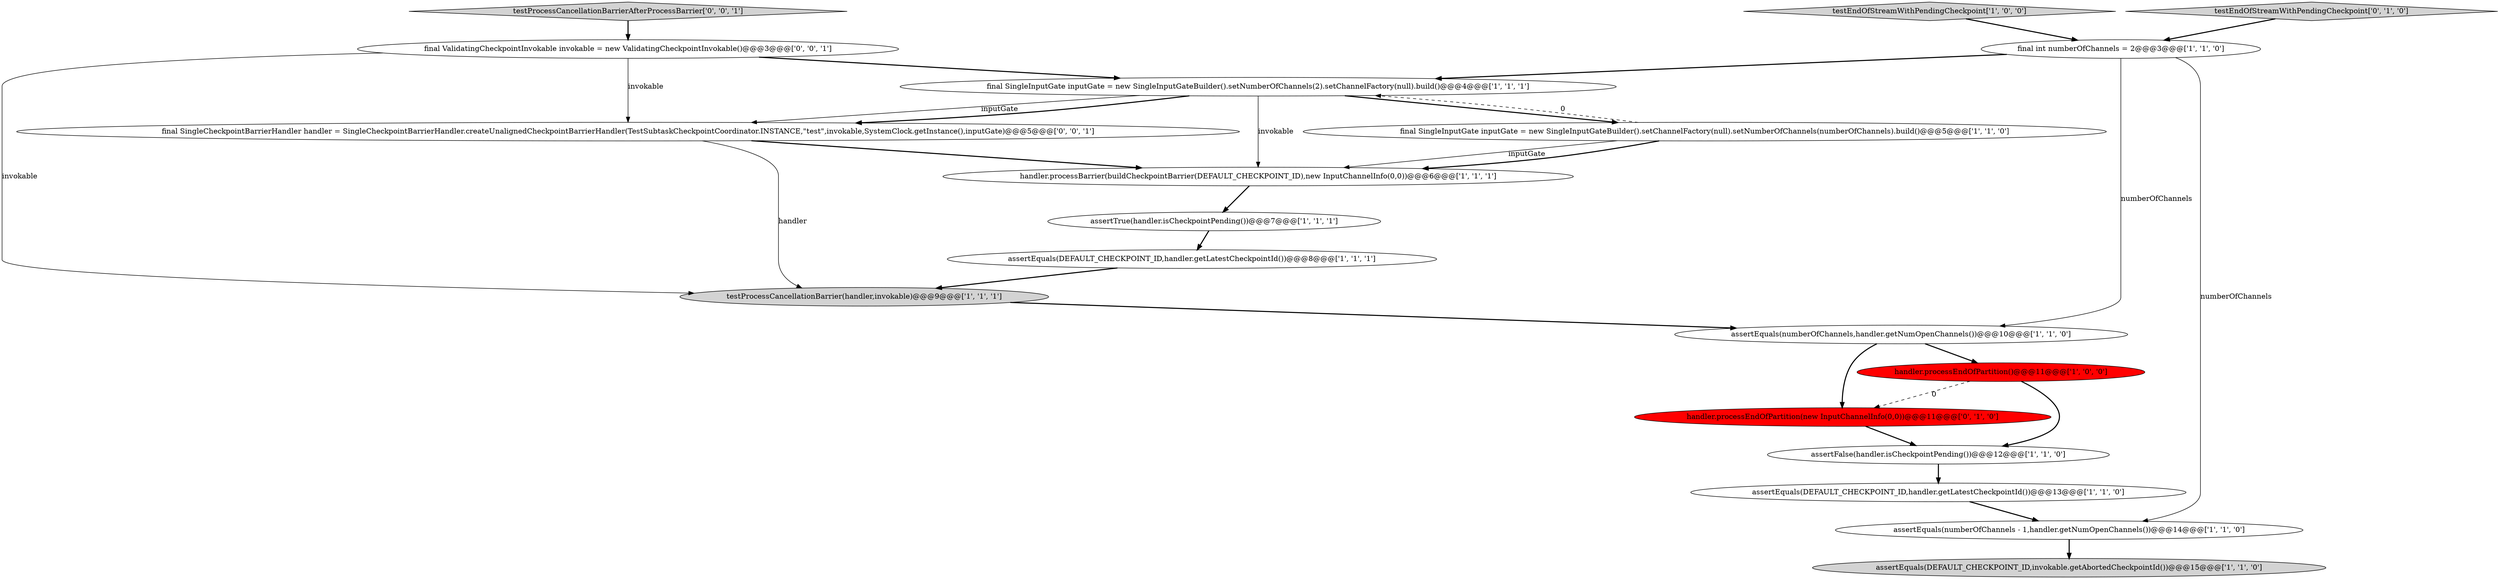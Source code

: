 digraph {
0 [style = filled, label = "assertEquals(DEFAULT_CHECKPOINT_ID,handler.getLatestCheckpointId())@@@13@@@['1', '1', '0']", fillcolor = white, shape = ellipse image = "AAA0AAABBB1BBB"];
14 [style = filled, label = "handler.processEndOfPartition(new InputChannelInfo(0,0))@@@11@@@['0', '1', '0']", fillcolor = red, shape = ellipse image = "AAA1AAABBB2BBB"];
4 [style = filled, label = "testProcessCancellationBarrier(handler,invokable)@@@9@@@['1', '1', '1']", fillcolor = lightgray, shape = ellipse image = "AAA0AAABBB1BBB"];
3 [style = filled, label = "final int numberOfChannels = 2@@@3@@@['1', '1', '0']", fillcolor = white, shape = ellipse image = "AAA0AAABBB1BBB"];
1 [style = filled, label = "assertEquals(numberOfChannels,handler.getNumOpenChannels())@@@10@@@['1', '1', '0']", fillcolor = white, shape = ellipse image = "AAA0AAABBB1BBB"];
8 [style = filled, label = "assertFalse(handler.isCheckpointPending())@@@12@@@['1', '1', '0']", fillcolor = white, shape = ellipse image = "AAA0AAABBB1BBB"];
16 [style = filled, label = "final SingleCheckpointBarrierHandler handler = SingleCheckpointBarrierHandler.createUnalignedCheckpointBarrierHandler(TestSubtaskCheckpointCoordinator.INSTANCE,\"test\",invokable,SystemClock.getInstance(),inputGate)@@@5@@@['0', '0', '1']", fillcolor = white, shape = ellipse image = "AAA0AAABBB3BBB"];
18 [style = filled, label = "final ValidatingCheckpointInvokable invokable = new ValidatingCheckpointInvokable()@@@3@@@['0', '0', '1']", fillcolor = white, shape = ellipse image = "AAA0AAABBB3BBB"];
2 [style = filled, label = "testEndOfStreamWithPendingCheckpoint['1', '0', '0']", fillcolor = lightgray, shape = diamond image = "AAA0AAABBB1BBB"];
13 [style = filled, label = "handler.processEndOfPartition()@@@11@@@['1', '0', '0']", fillcolor = red, shape = ellipse image = "AAA1AAABBB1BBB"];
15 [style = filled, label = "testEndOfStreamWithPendingCheckpoint['0', '1', '0']", fillcolor = lightgray, shape = diamond image = "AAA0AAABBB2BBB"];
7 [style = filled, label = "assertTrue(handler.isCheckpointPending())@@@7@@@['1', '1', '1']", fillcolor = white, shape = ellipse image = "AAA0AAABBB1BBB"];
11 [style = filled, label = "assertEquals(DEFAULT_CHECKPOINT_ID,handler.getLatestCheckpointId())@@@8@@@['1', '1', '1']", fillcolor = white, shape = ellipse image = "AAA0AAABBB1BBB"];
10 [style = filled, label = "assertEquals(DEFAULT_CHECKPOINT_ID,invokable.getAbortedCheckpointId())@@@15@@@['1', '1', '0']", fillcolor = lightgray, shape = ellipse image = "AAA0AAABBB1BBB"];
12 [style = filled, label = "handler.processBarrier(buildCheckpointBarrier(DEFAULT_CHECKPOINT_ID),new InputChannelInfo(0,0))@@@6@@@['1', '1', '1']", fillcolor = white, shape = ellipse image = "AAA0AAABBB1BBB"];
6 [style = filled, label = "final SingleInputGate inputGate = new SingleInputGateBuilder().setNumberOfChannels(2).setChannelFactory(null).build()@@@4@@@['1', '1', '1']", fillcolor = white, shape = ellipse image = "AAA0AAABBB1BBB"];
5 [style = filled, label = "final SingleInputGate inputGate = new SingleInputGateBuilder().setChannelFactory(null).setNumberOfChannels(numberOfChannels).build()@@@5@@@['1', '1', '0']", fillcolor = white, shape = ellipse image = "AAA0AAABBB1BBB"];
9 [style = filled, label = "assertEquals(numberOfChannels - 1,handler.getNumOpenChannels())@@@14@@@['1', '1', '0']", fillcolor = white, shape = ellipse image = "AAA0AAABBB1BBB"];
17 [style = filled, label = "testProcessCancellationBarrierAfterProcessBarrier['0', '0', '1']", fillcolor = lightgray, shape = diamond image = "AAA0AAABBB3BBB"];
0->9 [style = bold, label=""];
6->16 [style = solid, label="inputGate"];
7->11 [style = bold, label=""];
18->16 [style = solid, label="invokable"];
2->3 [style = bold, label=""];
18->4 [style = solid, label="invokable"];
11->4 [style = bold, label=""];
3->6 [style = bold, label=""];
9->10 [style = bold, label=""];
15->3 [style = bold, label=""];
6->12 [style = solid, label="invokable"];
1->13 [style = bold, label=""];
12->7 [style = bold, label=""];
13->14 [style = dashed, label="0"];
8->0 [style = bold, label=""];
5->12 [style = solid, label="inputGate"];
6->5 [style = bold, label=""];
5->6 [style = dashed, label="0"];
3->1 [style = solid, label="numberOfChannels"];
5->12 [style = bold, label=""];
18->6 [style = bold, label=""];
6->16 [style = bold, label=""];
3->9 [style = solid, label="numberOfChannels"];
1->14 [style = bold, label=""];
4->1 [style = bold, label=""];
14->8 [style = bold, label=""];
13->8 [style = bold, label=""];
16->12 [style = bold, label=""];
17->18 [style = bold, label=""];
16->4 [style = solid, label="handler"];
}
